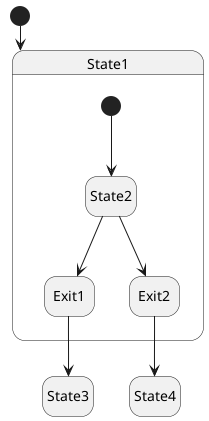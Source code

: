 @startuml
hide empty description
[*] --> State1

state State1 {
    [*] --> State2
    State2 --> Exit1
    State2 --> Exit2
}
Exit1 --> State3
Exit2 --> State4
@enduml